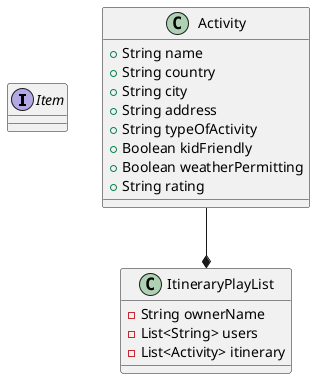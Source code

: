 @startuml

interface Item

class ItineraryPlayList {
    - String ownerName
    -List<String> users
   -List<Activity> itinerary
 }

class Activity {
+ String name
+ String country
+ String city
+ String address
+ String typeOfActivity
+ Boolean kidFriendly
+ Boolean weatherPermitting
+ String rating
}

Activity --* ItineraryPlayList


newpage
class ActivityDao {}
class ItineraryDao {
}
class createItineraryRequest {}
class createItineraryResponse {}
class createItineraryActivity {}

class getItineraryActivity {}
class getItineraryRequest {}
class getItineraryResponse {}
class addActivityToItineraryActivity {}
class addActivityToItineraryRequest {}
class addActivityToItineraryResponse {}
class removeActivityToItineraryActivity {}
class removeActivityToItineraryRequest {}
class removeActivityToItineraryResponse {}
class updateItineraryActivity {}
class updateItineraryRequest {}
class updateItineraryResponse {}
class ModelConverter{}

ItineraryDao --o createItineraryActivity
ItineraryDao --o getItineraryActivity
ItineraryDao --o addActivityToItineraryActivity
ItineraryDao --o removeActivityToItineraryActivity
ItineraryDao --o updateItineraryActivity

ActivityDao --o addActivityToItineraryActivity
ActivityDao --o removeActivityToItineraryActivity

createItineraryRequest --> createItineraryActivity
createItineraryActivity --> createItineraryResponse

getItineraryRequest --> getItineraryActivity
getItineraryActivity --> getItineraryResponse

searchItineraryRequest --> searchItineraryActivity
searchItineraryActivity --> searchItineraryResponse

updateItineraryRequest --> updateItineraryActivity
updateItineraryActivity --> updateItineraryResponse

addActivityToItineraryRequest --> addActivityToItineraryActivity
addActivityToItineraryActivity --> addActivityToItineraryResponse
removeActivityToItineraryRequest --> removeActivityToItineraryActivity
removeActivityToItineraryActivity --> removeActivityToItineraryResponse
addActivityToItineraryActivity--ModelConverter
removeActivityToItineraryActivity--ModelConverter
searchItineraryActivity -- ModelConverter
updateItineraryActivity -- ModelConverter
getItineraryActivity -- ModelConverter
createItineraryActivity -- ModelConverter
ModelConverter --> ItineraryModel
ItineraryModel --o createItineraryResponse
ItineraryModel --o searchItineraryResponse
ItineraryModel --o getItineraryResponse
ItineraryModel --o updateItineraryResponse
DynamoDBMapper--o ItineraryDao
DynamoDBMapper--o ActivityDao

newpage
ActivityDao --o createActivityActivity
ActivityDao --o getActivityActivity
ActivityDao --o searchActivityActivity
ActivityDao --o updateActivityActivity

createActivityRequest --> createActivityActivity
createActivityActivity --> createActivityResponse

getActivityRequest --> getActivityActivity
getActivityActivity --> getActivityResponse

searchActivityRequest --> searchActivityActivity
searchActivityActivity --> searchActivityResponse
updateActivityRequest --> updateActivityActivity
updateActivityActivity --> updateActivityResponse

searchActivityActivity -- ModelConverter
updateActivityActivity -- ModelConverter
getActivityActivity -- ModelConverter
createActivityActivity -- ModelConverter
ModelConverter --> ActivityModel
ActivityModel --o createItineraryResponse
ActivityModel --o searchActivityResponse
ActivityModel --o getActivityResponse
ActivityModel --o updateActivityResponse
newpage
createItinerary.js <--> ItineraryHeader.js
ItineraryHeader.js <--> ItineraryPlayListClient.js
ItineraryPlayListClient.js <--> APIGatewayAWS
APIGatewayAWS <--> createActivityActivity
user <--> itinerary.html

@enduml









